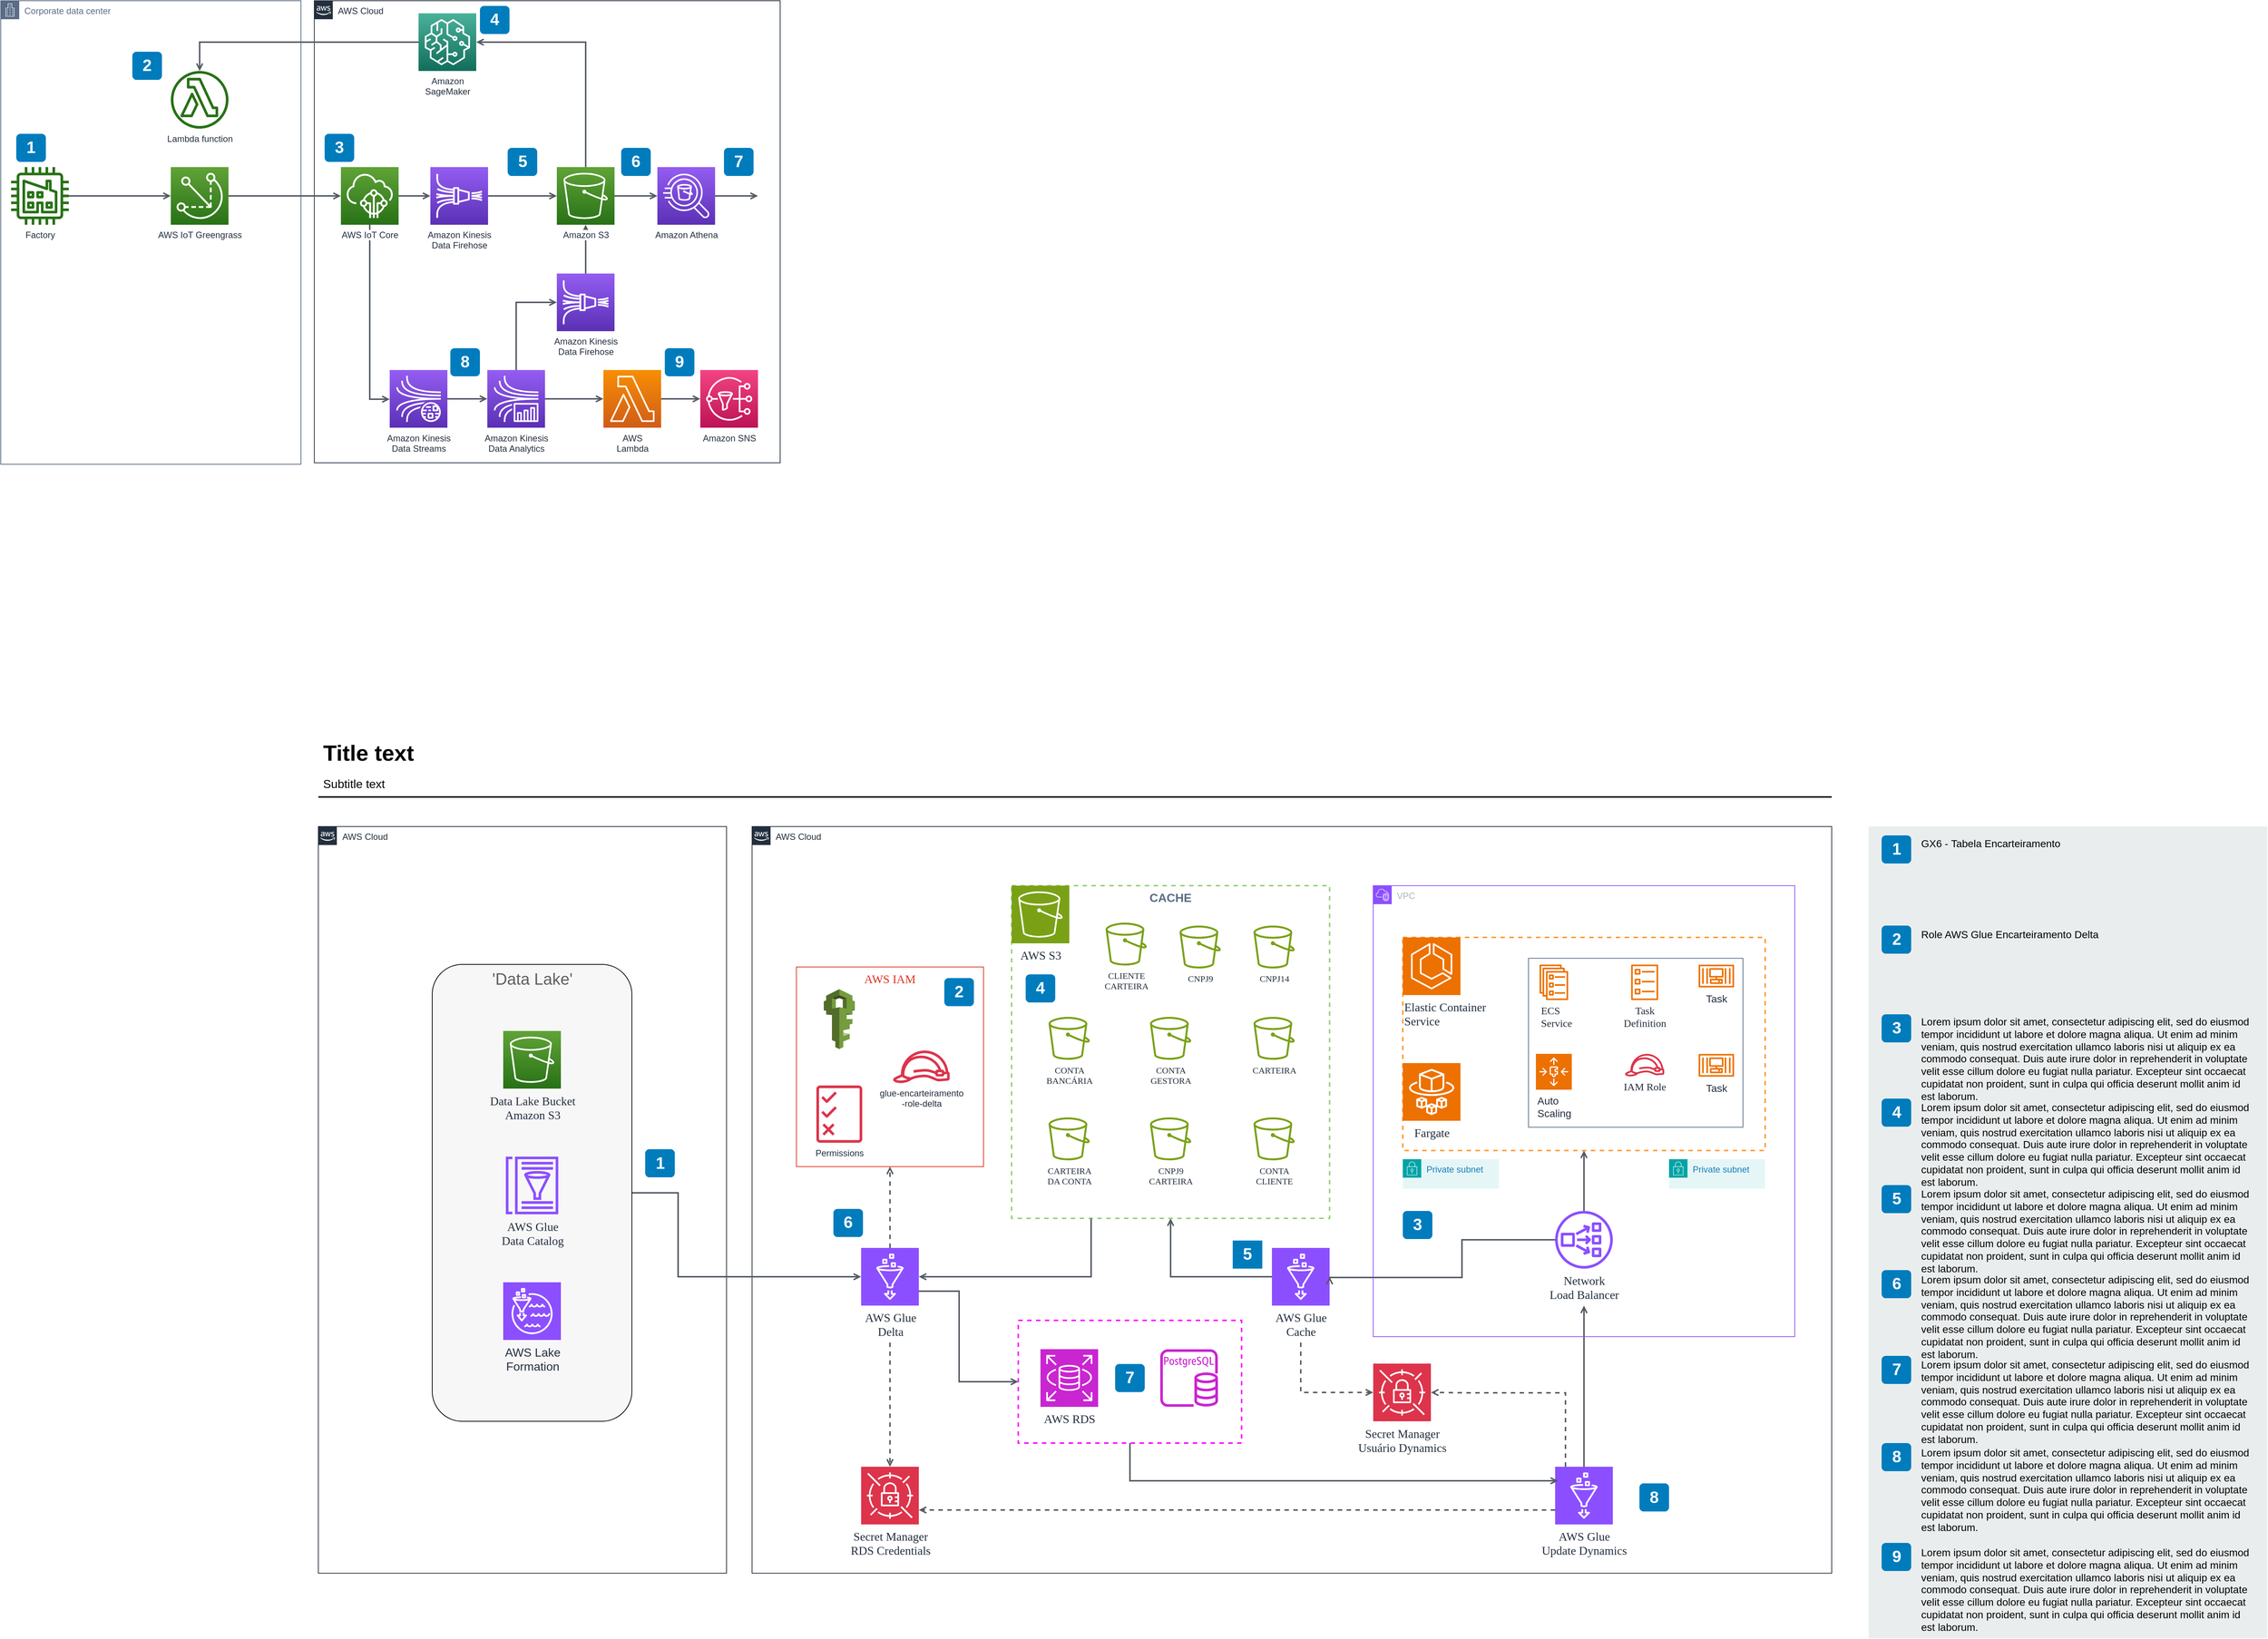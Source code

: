 <mxfile version="25.0.0">
  <diagram name="Page-1" id="HKhAyZGMZW4k97IYFRnO">
    <mxGraphModel dx="2190" dy="1455" grid="1" gridSize="10" guides="1" tooltips="1" connect="1" arrows="1" fold="1" page="1" pageScale="1" pageWidth="827" pageHeight="1169" math="0" shadow="0">
      <root>
        <mxCell id="0" />
        <mxCell id="1" parent="0" />
        <mxCell id="kAWBLHEBBWcvH7VohKOh-387" value="AWS Cloud" style="points=[[0,0],[0.25,0],[0.5,0],[0.75,0],[1,0],[1,0.25],[1,0.5],[1,0.75],[1,1],[0.75,1],[0.5,1],[0.25,1],[0,1],[0,0.75],[0,0.5],[0,0.25]];outlineConnect=0;gradientColor=none;html=1;whiteSpace=wrap;fontSize=12;fontStyle=0;shape=mxgraph.aws4.group;grIcon=mxgraph.aws4.group_aws_cloud_alt;strokeColor=#232F3E;fillColor=none;verticalAlign=top;align=left;spacingLeft=30;fontColor=#232F3E;dashed=0;container=1;pointerEvents=0;collapsible=0;recursiveResize=0;" vertex="1" parent="1">
          <mxGeometry x="448" y="163" width="630" height="625" as="geometry" />
        </mxCell>
        <mxCell id="kAWBLHEBBWcvH7VohKOh-388" value="Corporate data center" style="points=[[0,0],[0.25,0],[0.5,0],[0.75,0],[1,0],[1,0.25],[1,0.5],[1,0.75],[1,1],[0.75,1],[0.5,1],[0.25,1],[0,1],[0,0.75],[0,0.5],[0,0.25]];outlineConnect=0;gradientColor=none;html=1;whiteSpace=wrap;fontSize=12;fontStyle=0;shape=mxgraph.aws4.group;grIcon=mxgraph.aws4.group_corporate_data_center;strokeColor=#5A6C86;fillColor=none;verticalAlign=top;align=left;spacingLeft=30;fontColor=#5A6C86;dashed=0;container=1;pointerEvents=0;collapsible=0;recursiveResize=0;" vertex="1" parent="1">
          <mxGeometry x="24" y="163" width="406" height="627" as="geometry" />
        </mxCell>
        <mxCell id="kAWBLHEBBWcvH7VohKOh-389" style="edgeStyle=orthogonalEdgeStyle;rounded=0;orthogonalLoop=1;jettySize=auto;html=1;endArrow=open;endFill=0;strokeWidth=2;strokeColor=#545B64;startArrow=none;" edge="1" parent="1" source="kAWBLHEBBWcvH7VohKOh-424" target="kAWBLHEBBWcvH7VohKOh-427">
          <mxGeometry relative="1" as="geometry" />
        </mxCell>
        <mxCell id="kAWBLHEBBWcvH7VohKOh-390" style="edgeStyle=orthogonalEdgeStyle;rounded=0;orthogonalLoop=1;jettySize=auto;html=1;endArrow=open;endFill=0;strokeWidth=2;strokeColor=#545B64;startArrow=none;" edge="1" parent="1" source="kAWBLHEBBWcvH7VohKOh-427" target="kAWBLHEBBWcvH7VohKOh-430">
          <mxGeometry relative="1" as="geometry" />
        </mxCell>
        <mxCell id="kAWBLHEBBWcvH7VohKOh-391" value="" style="edgeStyle=orthogonalEdgeStyle;rounded=0;orthogonalLoop=1;jettySize=auto;html=1;endArrow=open;endFill=0;strokeWidth=2;strokeColor=#545B64;startArrow=none;" edge="1" parent="1" source="kAWBLHEBBWcvH7VohKOh-430" target="kAWBLHEBBWcvH7VohKOh-432">
          <mxGeometry relative="1" as="geometry" />
        </mxCell>
        <mxCell id="kAWBLHEBBWcvH7VohKOh-392" style="edgeStyle=orthogonalEdgeStyle;rounded=0;orthogonalLoop=1;jettySize=auto;html=1;endArrow=open;endFill=0;strokeWidth=2;strokeColor=#545B64;startArrow=none;" edge="1" parent="1" source="kAWBLHEBBWcvH7VohKOh-430" target="kAWBLHEBBWcvH7VohKOh-436">
          <mxGeometry relative="1" as="geometry">
            <Array as="points">
              <mxPoint x="523" y="702" />
            </Array>
          </mxGeometry>
        </mxCell>
        <mxCell id="kAWBLHEBBWcvH7VohKOh-393" style="edgeStyle=orthogonalEdgeStyle;rounded=0;orthogonalLoop=1;jettySize=auto;html=1;endArrow=open;endFill=0;strokeWidth=2;strokeColor=#545B64;startArrow=none;" edge="1" parent="1" source="kAWBLHEBBWcvH7VohKOh-431" target="kAWBLHEBBWcvH7VohKOh-428">
          <mxGeometry relative="1" as="geometry">
            <Array as="points">
              <mxPoint x="293" y="219" />
            </Array>
          </mxGeometry>
        </mxCell>
        <mxCell id="kAWBLHEBBWcvH7VohKOh-394" value="" style="edgeStyle=orthogonalEdgeStyle;rounded=0;orthogonalLoop=1;jettySize=auto;html=1;endArrow=open;endFill=0;strokeWidth=2;strokeColor=#545B64;startArrow=none;" edge="1" parent="1" source="kAWBLHEBBWcvH7VohKOh-432" target="kAWBLHEBBWcvH7VohKOh-433">
          <mxGeometry relative="1" as="geometry">
            <mxPoint x="771" y="347" as="targetPoint" />
          </mxGeometry>
        </mxCell>
        <mxCell id="kAWBLHEBBWcvH7VohKOh-395" value="" style="edgeStyle=orthogonalEdgeStyle;rounded=0;orthogonalLoop=1;jettySize=auto;html=1;endArrow=open;endFill=0;strokeWidth=2;strokeColor=#545B64;startArrow=none;" edge="1" parent="1" source="kAWBLHEBBWcvH7VohKOh-433" target="kAWBLHEBBWcvH7VohKOh-434">
          <mxGeometry relative="1" as="geometry" />
        </mxCell>
        <mxCell id="kAWBLHEBBWcvH7VohKOh-396" style="edgeStyle=orthogonalEdgeStyle;rounded=0;orthogonalLoop=1;jettySize=auto;html=1;endArrow=open;endFill=0;strokeWidth=2;strokeColor=#545B64;startArrow=none;" edge="1" parent="1" source="kAWBLHEBBWcvH7VohKOh-433" target="kAWBLHEBBWcvH7VohKOh-431">
          <mxGeometry relative="1" as="geometry">
            <Array as="points">
              <mxPoint x="815" y="219" />
            </Array>
          </mxGeometry>
        </mxCell>
        <mxCell id="kAWBLHEBBWcvH7VohKOh-397" style="edgeStyle=orthogonalEdgeStyle;rounded=0;orthogonalLoop=1;jettySize=auto;html=1;endArrow=open;endFill=0;strokeWidth=2;strokeColor=#545B64;startArrow=none;" edge="1" parent="1" source="kAWBLHEBBWcvH7VohKOh-434">
          <mxGeometry relative="1" as="geometry">
            <mxPoint x="1048" y="427" as="targetPoint" />
            <mxPoint x="988" y="427" as="sourcePoint" />
          </mxGeometry>
        </mxCell>
        <mxCell id="kAWBLHEBBWcvH7VohKOh-398" style="edgeStyle=orthogonalEdgeStyle;rounded=0;orthogonalLoop=1;jettySize=auto;html=1;endArrow=open;endFill=0;strokeWidth=2;strokeColor=#545B64;startArrow=none;" edge="1" parent="1" source="kAWBLHEBBWcvH7VohKOh-435" target="kAWBLHEBBWcvH7VohKOh-433">
          <mxGeometry relative="1" as="geometry" />
        </mxCell>
        <mxCell id="kAWBLHEBBWcvH7VohKOh-399" value="" style="edgeStyle=orthogonalEdgeStyle;rounded=0;orthogonalLoop=1;jettySize=auto;html=1;endArrow=open;endFill=0;strokeWidth=2;strokeColor=#545B64;startArrow=none;" edge="1" parent="1" source="kAWBLHEBBWcvH7VohKOh-436" target="kAWBLHEBBWcvH7VohKOh-437">
          <mxGeometry relative="1" as="geometry" />
        </mxCell>
        <mxCell id="kAWBLHEBBWcvH7VohKOh-400" style="edgeStyle=orthogonalEdgeStyle;rounded=0;orthogonalLoop=1;jettySize=auto;html=1;endArrow=open;endFill=0;strokeWidth=2;strokeColor=#545B64;startArrow=none;" edge="1" parent="1" source="kAWBLHEBBWcvH7VohKOh-437" target="kAWBLHEBBWcvH7VohKOh-435">
          <mxGeometry relative="1" as="geometry">
            <Array as="points">
              <mxPoint x="721" y="571" />
            </Array>
          </mxGeometry>
        </mxCell>
        <mxCell id="kAWBLHEBBWcvH7VohKOh-401" style="edgeStyle=orthogonalEdgeStyle;rounded=0;orthogonalLoop=1;jettySize=auto;html=1;endArrow=open;endFill=0;strokeWidth=2;strokeColor=#545B64;startArrow=none;" edge="1" parent="1" source="kAWBLHEBBWcvH7VohKOh-437" target="kAWBLHEBBWcvH7VohKOh-438">
          <mxGeometry relative="1" as="geometry" />
        </mxCell>
        <mxCell id="kAWBLHEBBWcvH7VohKOh-402" value="" style="edgeStyle=orthogonalEdgeStyle;rounded=0;orthogonalLoop=1;jettySize=auto;html=1;endArrow=open;endFill=0;strokeWidth=2;strokeColor=#545B64;startArrow=none;" edge="1" parent="1" source="kAWBLHEBBWcvH7VohKOh-438" target="kAWBLHEBBWcvH7VohKOh-439">
          <mxGeometry relative="1" as="geometry" />
        </mxCell>
        <mxCell id="kAWBLHEBBWcvH7VohKOh-403" value="1" style="rounded=1;whiteSpace=wrap;html=1;fillColor=#007CBD;strokeColor=none;fontColor=#FFFFFF;fontStyle=1;fontSize=22;" vertex="1" parent="1">
          <mxGeometry x="45" y="343" width="40" height="38" as="geometry" />
        </mxCell>
        <mxCell id="kAWBLHEBBWcvH7VohKOh-404" value="Title text" style="text;html=1;resizable=0;points=[];autosize=1;align=left;verticalAlign=top;spacingTop=-4;fontSize=30;fontStyle=1" vertex="1" parent="1">
          <mxGeometry x="457.5" y="1160" width="130" height="40" as="geometry" />
        </mxCell>
        <mxCell id="kAWBLHEBBWcvH7VohKOh-405" value="Subtitle text&lt;br style=&quot;font-size: 16px&quot;&gt;" style="text;html=1;resizable=0;points=[];autosize=1;align=left;verticalAlign=top;spacingTop=-4;fontSize=16" vertex="1" parent="1">
          <mxGeometry x="457.5" y="1210" width="100" height="20" as="geometry" />
        </mxCell>
        <mxCell id="kAWBLHEBBWcvH7VohKOh-406" value="" style="line;strokeWidth=2;html=1;fontSize=14;" vertex="1" parent="1">
          <mxGeometry x="453.5" y="1235" width="2046.5" height="10" as="geometry" />
        </mxCell>
        <mxCell id="kAWBLHEBBWcvH7VohKOh-407" value="" style="rounded=0;whiteSpace=wrap;html=1;fillColor=#EAEDED;fontSize=22;fontColor=#FFFFFF;strokeColor=none;labelBackgroundColor=none;" vertex="1" parent="1">
          <mxGeometry x="2550" y="1280" width="539" height="1098" as="geometry" />
        </mxCell>
        <mxCell id="kAWBLHEBBWcvH7VohKOh-408" value="1" style="rounded=1;whiteSpace=wrap;html=1;fillColor=#007CBD;strokeColor=none;fontColor=#FFFFFF;fontStyle=1;fontSize=22;labelBackgroundColor=none;" vertex="1" parent="1">
          <mxGeometry x="2567.5" y="1292" width="40" height="38" as="geometry" />
        </mxCell>
        <mxCell id="kAWBLHEBBWcvH7VohKOh-409" value="2" style="rounded=1;whiteSpace=wrap;html=1;fillColor=#007CBD;strokeColor=none;fontColor=#FFFFFF;fontStyle=1;fontSize=22;labelBackgroundColor=none;" vertex="1" parent="1">
          <mxGeometry x="2567.5" y="1414" width="40" height="38" as="geometry" />
        </mxCell>
        <mxCell id="kAWBLHEBBWcvH7VohKOh-410" value="3" style="rounded=1;whiteSpace=wrap;html=1;fillColor=#007CBD;strokeColor=none;fontColor=#FFFFFF;fontStyle=1;fontSize=22;labelBackgroundColor=none;" vertex="1" parent="1">
          <mxGeometry x="2567.5" y="1534" width="40" height="38" as="geometry" />
        </mxCell>
        <mxCell id="kAWBLHEBBWcvH7VohKOh-411" value="4" style="rounded=1;whiteSpace=wrap;html=1;fillColor=#007CBD;strokeColor=none;fontColor=#FFFFFF;fontStyle=1;fontSize=22;labelBackgroundColor=none;" vertex="1" parent="1">
          <mxGeometry x="2567.5" y="1648" width="40" height="38" as="geometry" />
        </mxCell>
        <mxCell id="kAWBLHEBBWcvH7VohKOh-412" value="5" style="rounded=1;whiteSpace=wrap;html=1;fillColor=#007CBD;strokeColor=none;fontColor=#FFFFFF;fontStyle=1;fontSize=22;labelBackgroundColor=none;" vertex="1" parent="1">
          <mxGeometry x="2567.5" y="1765" width="40" height="38" as="geometry" />
        </mxCell>
        <mxCell id="kAWBLHEBBWcvH7VohKOh-413" value="6" style="rounded=1;whiteSpace=wrap;html=1;fillColor=#007CBD;strokeColor=none;fontColor=#FFFFFF;fontStyle=1;fontSize=22;labelBackgroundColor=none;" vertex="1" parent="1">
          <mxGeometry x="2567.5" y="1880" width="40" height="38" as="geometry" />
        </mxCell>
        <mxCell id="kAWBLHEBBWcvH7VohKOh-414" value="7" style="rounded=1;whiteSpace=wrap;html=1;fillColor=#007CBD;strokeColor=none;fontColor=#FFFFFF;fontStyle=1;fontSize=22;labelBackgroundColor=none;" vertex="1" parent="1">
          <mxGeometry x="2567.5" y="1996" width="40" height="38" as="geometry" />
        </mxCell>
        <mxCell id="kAWBLHEBBWcvH7VohKOh-415" value="8" style="rounded=1;whiteSpace=wrap;html=1;fillColor=#007CBD;strokeColor=none;fontColor=#FFFFFF;fontStyle=1;fontSize=22;labelBackgroundColor=none;" vertex="1" parent="1">
          <mxGeometry x="2567.5" y="2114" width="40" height="38" as="geometry" />
        </mxCell>
        <mxCell id="kAWBLHEBBWcvH7VohKOh-416" value="&lt;span&gt;GX6 -&amp;nbsp;&lt;/span&gt;Tabela Encarteiramento&amp;nbsp;" style="text;html=1;align=left;verticalAlign=top;spacingTop=-4;fontSize=14;labelBackgroundColor=none;whiteSpace=wrap;" vertex="1" parent="1">
          <mxGeometry x="2619" y="1291.5" width="449" height="118" as="geometry" />
        </mxCell>
        <mxCell id="kAWBLHEBBWcvH7VohKOh-417" value="&lt;span&gt;Role AWS Glue Encarteiramento Delta&lt;/span&gt;" style="text;html=1;align=left;verticalAlign=top;spacingTop=-4;fontSize=14;labelBackgroundColor=none;whiteSpace=wrap;" vertex="1" parent="1">
          <mxGeometry x="2618.5" y="1414.5" width="450" height="115" as="geometry" />
        </mxCell>
        <mxCell id="kAWBLHEBBWcvH7VohKOh-418" value="&lt;span&gt;Lorem ipsum dolor sit amet, consectetur adipiscing elit, sed do eiusmod tempor incididunt ut labore et dolore magna aliqua. Ut enim ad minim veniam, quis nostrud exercitation ullamco laboris nisi ut aliquip ex ea commodo consequat. Duis aute irure dolor in reprehenderit in voluptate velit esse cillum dolore eu fugiat nulla pariatur. Excepteur sint occaecat cupidatat non proident, sunt in culpa qui officia deserunt mollit anim id est laborum.&lt;/span&gt;&lt;br&gt;" style="text;html=1;align=left;verticalAlign=top;spacingTop=-4;fontSize=14;labelBackgroundColor=none;whiteSpace=wrap;" vertex="1" parent="1">
          <mxGeometry x="2618.5" y="1532.5" width="450" height="117" as="geometry" />
        </mxCell>
        <mxCell id="kAWBLHEBBWcvH7VohKOh-419" value="&lt;span&gt;Lorem ipsum dolor sit amet, consectetur adipiscing elit, sed do eiusmod tempor incididunt ut labore et dolore magna aliqua. Ut enim ad minim veniam, quis nostrud exercitation ullamco laboris nisi ut aliquip ex ea commodo consequat. Duis aute irure dolor in reprehenderit in voluptate velit esse cillum dolore eu fugiat nulla pariatur. Excepteur sint occaecat cupidatat non proident, sunt in culpa qui officia deserunt mollit anim id est laborum.&lt;/span&gt;&lt;br&gt;" style="text;html=1;align=left;verticalAlign=top;spacingTop=-4;fontSize=14;labelBackgroundColor=none;whiteSpace=wrap;" vertex="1" parent="1">
          <mxGeometry x="2618.5" y="1648.5" width="450" height="121" as="geometry" />
        </mxCell>
        <mxCell id="kAWBLHEBBWcvH7VohKOh-420" value="&lt;span&gt;Lorem ipsum dolor sit amet, consectetur adipiscing elit, sed do eiusmod tempor incididunt ut labore et dolore magna aliqua. Ut enim ad minim veniam, quis nostrud exercitation ullamco laboris nisi ut aliquip ex ea commodo consequat. Duis aute irure dolor in reprehenderit in voluptate velit esse cillum dolore eu fugiat nulla pariatur. Excepteur sint occaecat cupidatat non proident, sunt in culpa qui officia deserunt mollit anim id est laborum.&lt;/span&gt;&lt;br&gt;" style="text;html=1;align=left;verticalAlign=top;spacingTop=-4;fontSize=14;labelBackgroundColor=none;whiteSpace=wrap;" vertex="1" parent="1">
          <mxGeometry x="2619" y="1765.5" width="449" height="114" as="geometry" />
        </mxCell>
        <mxCell id="kAWBLHEBBWcvH7VohKOh-421" value="&lt;span&gt;Lorem ipsum dolor sit amet, consectetur adipiscing elit, sed do eiusmod tempor incididunt ut labore et dolore magna aliqua. Ut enim ad minim veniam, quis nostrud exercitation ullamco laboris nisi ut aliquip ex ea commodo consequat. Duis aute irure dolor in reprehenderit in voluptate velit esse cillum dolore eu fugiat nulla pariatur. Excepteur sint occaecat cupidatat non proident, sunt in culpa qui officia deserunt mollit anim id est laborum.&lt;/span&gt;&lt;br&gt;" style="text;html=1;align=left;verticalAlign=top;spacingTop=-4;fontSize=14;labelBackgroundColor=none;whiteSpace=wrap;" vertex="1" parent="1">
          <mxGeometry x="2618.5" y="1881.5" width="450" height="118" as="geometry" />
        </mxCell>
        <mxCell id="kAWBLHEBBWcvH7VohKOh-422" value="&lt;span&gt;Lorem ipsum dolor sit amet, consectetur adipiscing elit, sed do eiusmod tempor incididunt ut labore et dolore magna aliqua. Ut enim ad minim veniam, quis nostrud exercitation ullamco laboris nisi ut aliquip ex ea commodo consequat. Duis aute irure dolor in reprehenderit in voluptate velit esse cillum dolore eu fugiat nulla pariatur. Excepteur sint occaecat cupidatat non proident, sunt in culpa qui officia deserunt mollit anim id est laborum.&lt;/span&gt;&lt;br&gt;" style="text;html=1;align=left;verticalAlign=top;spacingTop=-4;fontSize=14;labelBackgroundColor=none;whiteSpace=wrap;" vertex="1" parent="1">
          <mxGeometry x="2619" y="1996.5" width="449" height="113" as="geometry" />
        </mxCell>
        <mxCell id="kAWBLHEBBWcvH7VohKOh-423" value="&lt;span&gt;Lorem ipsum dolor sit amet, consectetur adipiscing elit, sed do eiusmod tempor incididunt ut labore et dolore magna aliqua. Ut enim ad minim veniam, quis nostrud exercitation ullamco laboris nisi ut aliquip ex ea commodo consequat. Duis aute irure dolor in reprehenderit in voluptate velit esse cillum dolore eu fugiat nulla pariatur. Excepteur sint occaecat cupidatat non proident, sunt in culpa qui officia deserunt mollit anim id est laborum.&lt;/span&gt;&lt;br&gt;" style="text;html=1;align=left;verticalAlign=top;spacingTop=-4;fontSize=14;labelBackgroundColor=none;whiteSpace=wrap;" vertex="1" parent="1">
          <mxGeometry x="2619" y="2115.5" width="449" height="124" as="geometry" />
        </mxCell>
        <mxCell id="kAWBLHEBBWcvH7VohKOh-424" value="Factory" style="outlineConnect=0;fontColor=#232F3E;gradientColor=none;fillColor=#277116;strokeColor=none;dashed=0;verticalLabelPosition=bottom;verticalAlign=top;align=center;html=1;fontSize=12;fontStyle=0;aspect=fixed;pointerEvents=1;shape=mxgraph.aws4.factory;" vertex="1" parent="1">
          <mxGeometry x="38.0" y="388.0" width="78" height="78" as="geometry" />
        </mxCell>
        <mxCell id="kAWBLHEBBWcvH7VohKOh-425" value="9" style="rounded=1;whiteSpace=wrap;html=1;fillColor=#007CBD;strokeColor=none;fontColor=#FFFFFF;fontStyle=1;fontSize=22;labelBackgroundColor=none;" vertex="1" parent="1">
          <mxGeometry x="2567.5" y="2249" width="40" height="38" as="geometry" />
        </mxCell>
        <mxCell id="kAWBLHEBBWcvH7VohKOh-426" value="&lt;span&gt;Lorem ipsum dolor sit amet, consectetur adipiscing elit, sed do eiusmod tempor incididunt ut labore et dolore magna aliqua. Ut enim ad minim veniam, quis nostrud exercitation ullamco laboris nisi ut aliquip ex ea commodo consequat. Duis aute irure dolor in reprehenderit in voluptate velit esse cillum dolore eu fugiat nulla pariatur. Excepteur sint occaecat cupidatat non proident, sunt in culpa qui officia deserunt mollit anim id est laborum.&lt;/span&gt;&lt;br&gt;" style="text;html=1;align=left;verticalAlign=top;spacingTop=-4;fontSize=14;labelBackgroundColor=none;whiteSpace=wrap;" vertex="1" parent="1">
          <mxGeometry x="2619" y="2250.5" width="449" height="124" as="geometry" />
        </mxCell>
        <mxCell id="kAWBLHEBBWcvH7VohKOh-427" value="AWS IoT Greengrass" style="outlineConnect=0;fontColor=#232F3E;gradientColor=#60A337;gradientDirection=north;fillColor=#277116;strokeColor=#ffffff;dashed=0;verticalLabelPosition=bottom;verticalAlign=top;align=center;html=1;fontSize=12;fontStyle=0;aspect=fixed;shape=mxgraph.aws4.resourceIcon;resIcon=mxgraph.aws4.greengrass;labelBackgroundColor=#ffffff;" vertex="1" parent="1">
          <mxGeometry x="254" y="388" width="78" height="78" as="geometry" />
        </mxCell>
        <mxCell id="kAWBLHEBBWcvH7VohKOh-428" value="Lambda function" style="outlineConnect=0;fontColor=#232F3E;gradientColor=none;fillColor=#277116;strokeColor=none;dashed=0;verticalLabelPosition=bottom;verticalAlign=top;align=center;html=1;fontSize=12;fontStyle=0;aspect=fixed;pointerEvents=1;shape=mxgraph.aws4.lambda_function;labelBackgroundColor=#ffffff;" vertex="1" parent="1">
          <mxGeometry x="254" y="258" width="78" height="78" as="geometry" />
        </mxCell>
        <mxCell id="kAWBLHEBBWcvH7VohKOh-429" value="2" style="rounded=1;whiteSpace=wrap;html=1;fillColor=#007CBD;strokeColor=none;fontColor=#FFFFFF;fontStyle=1;fontSize=22;" vertex="1" parent="1">
          <mxGeometry x="202" y="232" width="40" height="38" as="geometry" />
        </mxCell>
        <mxCell id="kAWBLHEBBWcvH7VohKOh-430" value="AWS IoT Core" style="outlineConnect=0;fontColor=#232F3E;gradientColor=#60A337;gradientDirection=north;fillColor=#277116;strokeColor=#ffffff;dashed=0;verticalLabelPosition=bottom;verticalAlign=top;align=center;html=1;fontSize=12;fontStyle=0;aspect=fixed;shape=mxgraph.aws4.resourceIcon;resIcon=mxgraph.aws4.iot_core;labelBackgroundColor=#ffffff;" vertex="1" parent="1">
          <mxGeometry x="484" y="388" width="78" height="78" as="geometry" />
        </mxCell>
        <mxCell id="kAWBLHEBBWcvH7VohKOh-431" value="Amazon&lt;br&gt;SageMaker&lt;br&gt;" style="outlineConnect=0;fontColor=#232F3E;gradientColor=#4AB29A;gradientDirection=north;fillColor=#116D5B;strokeColor=#ffffff;dashed=0;verticalLabelPosition=bottom;verticalAlign=top;align=center;html=1;fontSize=12;fontStyle=0;aspect=fixed;shape=mxgraph.aws4.resourceIcon;resIcon=mxgraph.aws4.sagemaker;labelBackgroundColor=#ffffff;" vertex="1" parent="1">
          <mxGeometry x="589" y="180" width="78" height="78" as="geometry" />
        </mxCell>
        <mxCell id="kAWBLHEBBWcvH7VohKOh-432" value="Amazon Kinesis&lt;br&gt;Data Firehose&lt;br&gt;" style="outlineConnect=0;fontColor=#232F3E;gradientColor=#945DF2;gradientDirection=north;fillColor=#5A30B5;strokeColor=#ffffff;dashed=0;verticalLabelPosition=bottom;verticalAlign=top;align=center;html=1;fontSize=12;fontStyle=0;aspect=fixed;shape=mxgraph.aws4.resourceIcon;resIcon=mxgraph.aws4.kinesis_data_firehose;labelBackgroundColor=#ffffff;" vertex="1" parent="1">
          <mxGeometry x="605" y="388" width="78" height="78" as="geometry" />
        </mxCell>
        <mxCell id="kAWBLHEBBWcvH7VohKOh-433" value="Amazon S3" style="outlineConnect=0;fontColor=#232F3E;gradientColor=#60A337;gradientDirection=north;fillColor=#277116;strokeColor=#ffffff;dashed=0;verticalLabelPosition=bottom;verticalAlign=top;align=center;html=1;fontSize=12;fontStyle=0;aspect=fixed;shape=mxgraph.aws4.resourceIcon;resIcon=mxgraph.aws4.s3;labelBackgroundColor=#ffffff;" vertex="1" parent="1">
          <mxGeometry x="776" y="388" width="78" height="78" as="geometry" />
        </mxCell>
        <mxCell id="kAWBLHEBBWcvH7VohKOh-434" value="Amazon Athena" style="outlineConnect=0;fontColor=#232F3E;gradientColor=#945DF2;gradientDirection=north;fillColor=#5A30B5;strokeColor=#ffffff;dashed=0;verticalLabelPosition=bottom;verticalAlign=top;align=center;html=1;fontSize=12;fontStyle=0;aspect=fixed;shape=mxgraph.aws4.resourceIcon;resIcon=mxgraph.aws4.athena;labelBackgroundColor=#ffffff;" vertex="1" parent="1">
          <mxGeometry x="912" y="388" width="78" height="78" as="geometry" />
        </mxCell>
        <mxCell id="kAWBLHEBBWcvH7VohKOh-435" value="Amazon Kinesis&lt;br&gt;Data Firehose&lt;br&gt;" style="outlineConnect=0;fontColor=#232F3E;gradientColor=#945DF2;gradientDirection=north;fillColor=#5A30B5;strokeColor=#ffffff;dashed=0;verticalLabelPosition=bottom;verticalAlign=top;align=center;html=1;fontSize=12;fontStyle=0;aspect=fixed;shape=mxgraph.aws4.resourceIcon;resIcon=mxgraph.aws4.kinesis_data_firehose;labelBackgroundColor=#ffffff;" vertex="1" parent="1">
          <mxGeometry x="776" y="532" width="78" height="78" as="geometry" />
        </mxCell>
        <mxCell id="kAWBLHEBBWcvH7VohKOh-436" value="Amazon Kinesis&lt;br&gt;Data Streams&lt;br&gt;" style="outlineConnect=0;fontColor=#232F3E;gradientColor=#945DF2;gradientDirection=north;fillColor=#5A30B5;strokeColor=#ffffff;dashed=0;verticalLabelPosition=bottom;verticalAlign=top;align=center;html=1;fontSize=12;fontStyle=0;aspect=fixed;shape=mxgraph.aws4.resourceIcon;resIcon=mxgraph.aws4.kinesis_data_streams;labelBackgroundColor=#ffffff;" vertex="1" parent="1">
          <mxGeometry x="550" y="662.5" width="78" height="78" as="geometry" />
        </mxCell>
        <mxCell id="kAWBLHEBBWcvH7VohKOh-437" value="Amazon Kinesis&lt;br&gt;Data Analytics&lt;br&gt;" style="outlineConnect=0;fontColor=#232F3E;gradientColor=#945DF2;gradientDirection=north;fillColor=#5A30B5;strokeColor=#ffffff;dashed=0;verticalLabelPosition=bottom;verticalAlign=top;align=center;html=1;fontSize=12;fontStyle=0;aspect=fixed;shape=mxgraph.aws4.resourceIcon;resIcon=mxgraph.aws4.kinesis_data_analytics;labelBackgroundColor=#ffffff;" vertex="1" parent="1">
          <mxGeometry x="682" y="662.5" width="78" height="78" as="geometry" />
        </mxCell>
        <mxCell id="kAWBLHEBBWcvH7VohKOh-438" value="AWS&lt;br&gt;Lambda&lt;br&gt;" style="outlineConnect=0;fontColor=#232F3E;gradientColor=#F78E04;gradientDirection=north;fillColor=#D05C17;strokeColor=#ffffff;dashed=0;verticalLabelPosition=bottom;verticalAlign=top;align=center;html=1;fontSize=12;fontStyle=0;aspect=fixed;shape=mxgraph.aws4.resourceIcon;resIcon=mxgraph.aws4.lambda;labelBackgroundColor=#ffffff;" vertex="1" parent="1">
          <mxGeometry x="839" y="662.5" width="78" height="78" as="geometry" />
        </mxCell>
        <mxCell id="kAWBLHEBBWcvH7VohKOh-439" value="Amazon SNS" style="outlineConnect=0;fontColor=#232F3E;gradientColor=#F34482;gradientDirection=north;fillColor=#BC1356;strokeColor=#ffffff;dashed=0;verticalLabelPosition=bottom;verticalAlign=top;align=center;html=1;fontSize=12;fontStyle=0;aspect=fixed;shape=mxgraph.aws4.resourceIcon;resIcon=mxgraph.aws4.sns;labelBackgroundColor=#ffffff;" vertex="1" parent="1">
          <mxGeometry x="970" y="662.5" width="78" height="78" as="geometry" />
        </mxCell>
        <mxCell id="kAWBLHEBBWcvH7VohKOh-440" value="3" style="rounded=1;whiteSpace=wrap;html=1;fillColor=#007CBD;strokeColor=none;fontColor=#FFFFFF;fontStyle=1;fontSize=22;" vertex="1" parent="1">
          <mxGeometry x="462" y="343" width="40" height="38" as="geometry" />
        </mxCell>
        <mxCell id="kAWBLHEBBWcvH7VohKOh-441" value="4" style="rounded=1;whiteSpace=wrap;html=1;fillColor=#007CBD;strokeColor=none;fontColor=#FFFFFF;fontStyle=1;fontSize=22;" vertex="1" parent="1">
          <mxGeometry x="672" y="170" width="40" height="38" as="geometry" />
        </mxCell>
        <mxCell id="kAWBLHEBBWcvH7VohKOh-442" value="5" style="rounded=1;whiteSpace=wrap;html=1;fillColor=#007CBD;strokeColor=none;fontColor=#FFFFFF;fontStyle=1;fontSize=22;" vertex="1" parent="1">
          <mxGeometry x="709.5" y="362" width="40" height="38" as="geometry" />
        </mxCell>
        <mxCell id="kAWBLHEBBWcvH7VohKOh-443" value="6" style="rounded=1;whiteSpace=wrap;html=1;fillColor=#007CBD;strokeColor=none;fontColor=#FFFFFF;fontStyle=1;fontSize=22;" vertex="1" parent="1">
          <mxGeometry x="863" y="362" width="40" height="38" as="geometry" />
        </mxCell>
        <mxCell id="kAWBLHEBBWcvH7VohKOh-444" value="7" style="rounded=1;whiteSpace=wrap;html=1;fillColor=#007CBD;strokeColor=none;fontColor=#FFFFFF;fontStyle=1;fontSize=22;" vertex="1" parent="1">
          <mxGeometry x="1002" y="362" width="40" height="38" as="geometry" />
        </mxCell>
        <mxCell id="kAWBLHEBBWcvH7VohKOh-445" value="8" style="rounded=1;whiteSpace=wrap;html=1;fillColor=#007CBD;strokeColor=none;fontColor=#FFFFFF;fontStyle=1;fontSize=22;" vertex="1" parent="1">
          <mxGeometry x="632" y="633" width="40" height="38" as="geometry" />
        </mxCell>
        <mxCell id="kAWBLHEBBWcvH7VohKOh-446" value="9" style="rounded=1;whiteSpace=wrap;html=1;fillColor=#007CBD;strokeColor=none;fontColor=#FFFFFF;fontStyle=1;fontSize=22;" vertex="1" parent="1">
          <mxGeometry x="922" y="633" width="40" height="38" as="geometry" />
        </mxCell>
        <mxCell id="kAWBLHEBBWcvH7VohKOh-448" value="AWS Cloud" style="points=[[0,0],[0.25,0],[0.5,0],[0.75,0],[1,0],[1,0.25],[1,0.5],[1,0.75],[1,1],[0.75,1],[0.5,1],[0.25,1],[0,1],[0,0.75],[0,0.5],[0,0.25]];outlineConnect=0;gradientColor=none;html=1;whiteSpace=wrap;fontSize=12;fontStyle=0;shape=mxgraph.aws4.group;grIcon=mxgraph.aws4.group_aws_cloud_alt;strokeColor=#232F3E;fillColor=none;verticalAlign=top;align=left;spacingLeft=30;fontColor=#232F3E;dashed=0;container=0;pointerEvents=0;collapsible=0;recursiveResize=0;" vertex="1" parent="1">
          <mxGeometry x="453.5" y="1280" width="552" height="1010" as="geometry" />
        </mxCell>
        <mxCell id="kAWBLHEBBWcvH7VohKOh-458" value="AWS Cloud" style="points=[[0,0],[0.25,0],[0.5,0],[0.75,0],[1,0],[1,0.25],[1,0.5],[1,0.75],[1,1],[0.75,1],[0.5,1],[0.25,1],[0,1],[0,0.75],[0,0.5],[0,0.25]];outlineConnect=0;gradientColor=none;html=1;whiteSpace=wrap;fontSize=12;fontStyle=0;shape=mxgraph.aws4.group;grIcon=mxgraph.aws4.group_aws_cloud_alt;strokeColor=#232F3E;fillColor=none;verticalAlign=top;align=left;spacingLeft=30;fontColor=#232F3E;dashed=0;container=0;pointerEvents=0;collapsible=0;recursiveResize=0;" vertex="1" parent="1">
          <mxGeometry x="1040" y="1280" width="1460" height="1010" as="geometry" />
        </mxCell>
        <mxCell id="kAWBLHEBBWcvH7VohKOh-509" style="edgeStyle=orthogonalEdgeStyle;rounded=0;orthogonalLoop=1;jettySize=auto;html=1;entryX=0.5;entryY=1;entryDx=0;entryDy=0;exitX=0;exitY=0.5;exitDx=0;exitDy=0;exitPerimeter=0;strokeColor=#545B64;strokeWidth=2;align=center;verticalAlign=middle;fontFamily=Helvetica;fontSize=11;fontColor=default;labelBackgroundColor=default;startArrow=none;endArrow=open;endFill=0;" edge="1" parent="1" source="kAWBLHEBBWcvH7VohKOh-507" target="kAWBLHEBBWcvH7VohKOh-493">
          <mxGeometry relative="1" as="geometry" />
        </mxCell>
        <mxCell id="kAWBLHEBBWcvH7VohKOh-507" value="AWS Glue&lt;div&gt;Cache&lt;/div&gt;" style="sketch=0;points=[[0,0,0],[0.25,0,0],[0.5,0,0],[0.75,0,0],[1,0,0],[0,1,0],[0.25,1,0],[0.5,1,0],[0.75,1,0],[1,1,0],[0,0.25,0],[0,0.5,0],[0,0.75,0],[1,0.25,0],[1,0.5,0],[1,0.75,0]];outlineConnect=0;fontColor=#232F3E;fillColor=#8C4FFF;strokeColor=#ffffff;dashed=0;verticalLabelPosition=bottom;verticalAlign=top;align=center;html=1;fontSize=16;fontStyle=0;aspect=fixed;shape=mxgraph.aws4.resourceIcon;resIcon=mxgraph.aws4.glue;fontFamily=Tahoma;container=0;" vertex="1" parent="1">
          <mxGeometry x="1743" y="1850" width="78" height="78" as="geometry" />
        </mxCell>
        <mxCell id="kAWBLHEBBWcvH7VohKOh-508" style="edgeStyle=orthogonalEdgeStyle;rounded=0;orthogonalLoop=1;jettySize=auto;html=1;entryX=1;entryY=0.5;entryDx=0;entryDy=0;entryPerimeter=0;strokeColor=#545B64;strokeWidth=2;align=center;verticalAlign=middle;fontFamily=Helvetica;fontSize=11;fontColor=default;labelBackgroundColor=default;startArrow=none;endArrow=open;endFill=0;" edge="1" parent="1" source="kAWBLHEBBWcvH7VohKOh-532" target="kAWBLHEBBWcvH7VohKOh-507">
          <mxGeometry relative="1" as="geometry">
            <mxPoint x="1930" y="1574.143" as="sourcePoint" />
            <Array as="points">
              <mxPoint x="2000" y="1839" />
              <mxPoint x="2000" y="1890" />
              <mxPoint x="1821" y="1890" />
            </Array>
          </mxGeometry>
        </mxCell>
        <mxCell id="kAWBLHEBBWcvH7VohKOh-515" style="edgeStyle=orthogonalEdgeStyle;rounded=0;orthogonalLoop=1;jettySize=auto;html=1;entryX=0.5;entryY=1;entryDx=0;entryDy=0;strokeColor=#545B64;strokeWidth=2;align=center;verticalAlign=middle;fontFamily=Helvetica;fontSize=11;fontColor=default;labelBackgroundColor=default;startArrow=none;endArrow=open;endFill=0;dashed=1;" edge="1" parent="1" source="kAWBLHEBBWcvH7VohKOh-510" target="kAWBLHEBBWcvH7VohKOh-469">
          <mxGeometry relative="1" as="geometry" />
        </mxCell>
        <mxCell id="kAWBLHEBBWcvH7VohKOh-523" style="edgeStyle=orthogonalEdgeStyle;rounded=0;orthogonalLoop=1;jettySize=auto;html=1;dashed=1;strokeColor=#545B64;strokeWidth=2;align=center;verticalAlign=middle;fontFamily=Helvetica;fontSize=11;fontColor=default;labelBackgroundColor=default;startArrow=none;endArrow=open;endFill=0;sourcePerimeterSpacing=50;" edge="1" parent="1" source="kAWBLHEBBWcvH7VohKOh-510" target="kAWBLHEBBWcvH7VohKOh-522">
          <mxGeometry relative="1" as="geometry" />
        </mxCell>
        <mxCell id="kAWBLHEBBWcvH7VohKOh-524" style="edgeStyle=orthogonalEdgeStyle;rounded=0;orthogonalLoop=1;jettySize=auto;html=1;entryX=0;entryY=0.5;entryDx=0;entryDy=0;exitX=1;exitY=0.75;exitDx=0;exitDy=0;exitPerimeter=0;strokeColor=#545B64;strokeWidth=2;align=center;verticalAlign=middle;fontFamily=Helvetica;fontSize=11;fontColor=default;labelBackgroundColor=default;startArrow=none;endArrow=open;endFill=0;" edge="1" parent="1" source="kAWBLHEBBWcvH7VohKOh-510" target="kAWBLHEBBWcvH7VohKOh-520">
          <mxGeometry relative="1" as="geometry">
            <Array as="points">
              <mxPoint x="1320" y="1909" />
              <mxPoint x="1320" y="2031" />
            </Array>
          </mxGeometry>
        </mxCell>
        <mxCell id="kAWBLHEBBWcvH7VohKOh-510" value="AWS Glue&lt;div&gt;Delta&lt;/div&gt;" style="sketch=0;points=[[0,0,0],[0.25,0,0],[0.5,0,0],[0.75,0,0],[1,0,0],[0,1,0],[0.25,1,0],[0.5,1,0],[0.75,1,0],[1,1,0],[0,0.25,0],[0,0.5,0],[0,0.75,0],[1,0.25,0],[1,0.5,0],[1,0.75,0]];outlineConnect=0;fontColor=#232F3E;fillColor=#8C4FFF;strokeColor=#ffffff;dashed=0;verticalLabelPosition=bottom;verticalAlign=top;align=center;html=1;fontSize=16;fontStyle=0;aspect=fixed;shape=mxgraph.aws4.resourceIcon;resIcon=mxgraph.aws4.glue;fontFamily=Tahoma;container=0;" vertex="1" parent="1">
          <mxGeometry x="1187.5" y="1850" width="78" height="78" as="geometry" />
        </mxCell>
        <mxCell id="kAWBLHEBBWcvH7VohKOh-511" value="" style="group" vertex="1" connectable="0" parent="1">
          <mxGeometry x="1391" y="1360" width="430" height="450" as="geometry" />
        </mxCell>
        <mxCell id="kAWBLHEBBWcvH7VohKOh-493" value="CACHE" style="fillColor=none;strokeColor=#97D077;dashed=1;verticalAlign=top;fontStyle=1;fontColor=#5A6C86;whiteSpace=wrap;html=1;strokeWidth=2;fontSize=16;container=0;" vertex="1" parent="kAWBLHEBBWcvH7VohKOh-511">
          <mxGeometry width="430" height="450" as="geometry" />
        </mxCell>
        <mxCell id="kAWBLHEBBWcvH7VohKOh-494" value="AWS S3" style="sketch=0;points=[[0,0,0],[0.25,0,0],[0.5,0,0],[0.75,0,0],[1,0,0],[0,1,0],[0.25,1,0],[0.5,1,0],[0.75,1,0],[1,1,0],[0,0.25,0],[0,0.5,0],[0,0.75,0],[1,0.25,0],[1,0.5,0],[1,0.75,0]];outlineConnect=0;fontColor=#232F3E;fillColor=#7AA116;strokeColor=#ffffff;dashed=0;verticalLabelPosition=bottom;verticalAlign=top;align=center;html=1;fontSize=16;fontStyle=0;aspect=fixed;shape=mxgraph.aws4.resourceIcon;resIcon=mxgraph.aws4.s3;fontFamily=Tahoma;container=0;" vertex="1" parent="kAWBLHEBBWcvH7VohKOh-511">
          <mxGeometry width="78" height="78" as="geometry" />
        </mxCell>
        <mxCell id="kAWBLHEBBWcvH7VohKOh-495" value="CNPJ9" style="sketch=0;outlineConnect=0;fontColor=#232F3E;gradientColor=none;fillColor=#7AA116;strokeColor=none;dashed=0;verticalLabelPosition=bottom;verticalAlign=top;align=center;html=1;fontSize=12;fontStyle=0;aspect=fixed;pointerEvents=1;shape=mxgraph.aws4.bucket;fontFamily=Tahoma;container=0;" vertex="1" parent="kAWBLHEBBWcvH7VohKOh-511">
          <mxGeometry x="227.12" y="54" width="55.77" height="58" as="geometry" />
        </mxCell>
        <mxCell id="kAWBLHEBBWcvH7VohKOh-496" value="CNPJ14" style="sketch=0;outlineConnect=0;fontColor=#232F3E;gradientColor=none;fillColor=#7AA116;strokeColor=none;dashed=0;verticalLabelPosition=bottom;verticalAlign=top;align=center;html=1;fontSize=12;fontStyle=0;aspect=fixed;pointerEvents=1;shape=mxgraph.aws4.bucket;fontFamily=Tahoma;container=0;" vertex="1" parent="kAWBLHEBBWcvH7VohKOh-511">
          <mxGeometry x="327.12" y="54" width="55.77" height="58" as="geometry" />
        </mxCell>
        <mxCell id="kAWBLHEBBWcvH7VohKOh-497" value="CONTA&lt;div&gt;BANCÁRIA&lt;/div&gt;" style="sketch=0;outlineConnect=0;fontColor=#232F3E;gradientColor=none;fillColor=#7AA116;strokeColor=none;dashed=0;verticalLabelPosition=bottom;verticalAlign=top;align=center;html=1;fontSize=12;fontStyle=0;aspect=fixed;pointerEvents=1;shape=mxgraph.aws4.bucket;fontFamily=Tahoma;container=0;" vertex="1" parent="kAWBLHEBBWcvH7VohKOh-511">
          <mxGeometry x="50" y="177.5" width="55.77" height="58" as="geometry" />
        </mxCell>
        <mxCell id="kAWBLHEBBWcvH7VohKOh-498" value="CONTA&lt;div&gt;GESTORA&lt;/div&gt;" style="sketch=0;outlineConnect=0;fontColor=#232F3E;gradientColor=none;fillColor=#7AA116;strokeColor=none;dashed=0;verticalLabelPosition=bottom;verticalAlign=top;align=center;html=1;fontSize=12;fontStyle=0;aspect=fixed;pointerEvents=1;shape=mxgraph.aws4.bucket;fontFamily=Tahoma;container=0;" vertex="1" parent="kAWBLHEBBWcvH7VohKOh-511">
          <mxGeometry x="187.12" y="177.5" width="55.77" height="58" as="geometry" />
        </mxCell>
        <mxCell id="kAWBLHEBBWcvH7VohKOh-499" value="CARTEIRA" style="sketch=0;outlineConnect=0;fontColor=#232F3E;gradientColor=none;fillColor=#7AA116;strokeColor=none;dashed=0;verticalLabelPosition=bottom;verticalAlign=top;align=center;html=1;fontSize=12;fontStyle=0;aspect=fixed;pointerEvents=1;shape=mxgraph.aws4.bucket;fontFamily=Tahoma;container=0;" vertex="1" parent="kAWBLHEBBWcvH7VohKOh-511">
          <mxGeometry x="327.12" y="177.5" width="55.77" height="58" as="geometry" />
        </mxCell>
        <mxCell id="kAWBLHEBBWcvH7VohKOh-500" value="CARTEIRA&lt;div&gt;DA CONTA&lt;/div&gt;" style="sketch=0;outlineConnect=0;fontColor=#232F3E;gradientColor=none;fillColor=#7AA116;strokeColor=none;dashed=0;verticalLabelPosition=bottom;verticalAlign=top;align=center;html=1;fontSize=12;fontStyle=0;aspect=fixed;pointerEvents=1;shape=mxgraph.aws4.bucket;fontFamily=Tahoma;container=0;" vertex="1" parent="kAWBLHEBBWcvH7VohKOh-511">
          <mxGeometry x="50" y="313.5" width="55.77" height="58" as="geometry" />
        </mxCell>
        <mxCell id="kAWBLHEBBWcvH7VohKOh-501" value="CNPJ9&lt;div&gt;CARTEIRA&lt;/div&gt;" style="sketch=0;outlineConnect=0;fontColor=#232F3E;gradientColor=none;fillColor=#7AA116;strokeColor=none;dashed=0;verticalLabelPosition=bottom;verticalAlign=top;align=center;html=1;fontSize=12;fontStyle=0;aspect=fixed;pointerEvents=1;shape=mxgraph.aws4.bucket;fontFamily=Tahoma;container=0;" vertex="1" parent="kAWBLHEBBWcvH7VohKOh-511">
          <mxGeometry x="187.12" y="313.5" width="55.77" height="58" as="geometry" />
        </mxCell>
        <mxCell id="kAWBLHEBBWcvH7VohKOh-502" value="CLIENTE&lt;div&gt;CARTEIRA&lt;/div&gt;" style="sketch=0;outlineConnect=0;fontColor=#232F3E;gradientColor=none;fillColor=#7AA116;strokeColor=none;dashed=0;verticalLabelPosition=bottom;verticalAlign=top;align=center;html=1;fontSize=12;fontStyle=0;aspect=fixed;pointerEvents=1;shape=mxgraph.aws4.bucket;fontFamily=Tahoma;container=0;" vertex="1" parent="kAWBLHEBBWcvH7VohKOh-511">
          <mxGeometry x="127.12" y="50" width="55.77" height="58" as="geometry" />
        </mxCell>
        <mxCell id="kAWBLHEBBWcvH7VohKOh-503" value="CONTA&lt;div&gt;CLIENTE&lt;/div&gt;" style="sketch=0;outlineConnect=0;fontColor=#232F3E;gradientColor=none;fillColor=#7AA116;strokeColor=none;dashed=0;verticalLabelPosition=bottom;verticalAlign=top;align=center;html=1;fontSize=12;fontStyle=0;aspect=fixed;pointerEvents=1;shape=mxgraph.aws4.bucket;fontFamily=Tahoma;container=0;" vertex="1" parent="kAWBLHEBBWcvH7VohKOh-511">
          <mxGeometry x="327.12" y="313.5" width="55.77" height="58" as="geometry" />
        </mxCell>
        <mxCell id="kAWBLHEBBWcvH7VohKOh-506" value="4" style="rounded=1;whiteSpace=wrap;html=1;fillColor=#007CBD;strokeColor=none;fontColor=#FFFFFF;fontStyle=1;fontSize=22;labelBackgroundColor=none;container=0;" vertex="1" parent="kAWBLHEBBWcvH7VohKOh-511">
          <mxGeometry x="19" y="120" width="40" height="38" as="geometry" />
        </mxCell>
        <mxCell id="kAWBLHEBBWcvH7VohKOh-513" value="" style="group" vertex="1" connectable="0" parent="1">
          <mxGeometry x="1100" y="1470" width="253" height="270" as="geometry" />
        </mxCell>
        <mxCell id="kAWBLHEBBWcvH7VohKOh-469" value="AWS IAM" style="fillColor=none;strokeColor=#DD3522;verticalAlign=top;fontStyle=0;fontColor=#DD3522;whiteSpace=wrap;html=1;fontFamily=Tahoma;fontSize=16;container=0;" vertex="1" parent="kAWBLHEBBWcvH7VohKOh-513">
          <mxGeometry width="253" height="270" as="geometry" />
        </mxCell>
        <mxCell id="kAWBLHEBBWcvH7VohKOh-459" value="glue-encarteiramento&lt;div&gt;-role-delta&lt;/div&gt;" style="sketch=0;outlineConnect=0;fontColor=#232F3E;gradientColor=none;fillColor=#DD344C;strokeColor=none;dashed=0;verticalLabelPosition=bottom;verticalAlign=top;align=center;html=1;fontSize=12;fontStyle=0;aspect=fixed;pointerEvents=1;shape=mxgraph.aws4.role;container=0;" vertex="1" parent="kAWBLHEBBWcvH7VohKOh-513">
          <mxGeometry x="130" y="113" width="78" height="44" as="geometry" />
        </mxCell>
        <mxCell id="kAWBLHEBBWcvH7VohKOh-466" value="Permissions" style="sketch=0;outlineConnect=0;fontColor=#232F3E;gradientColor=none;fillColor=#DD344C;strokeColor=none;dashed=0;verticalLabelPosition=bottom;verticalAlign=top;align=center;html=1;fontSize=12;fontStyle=0;aspect=fixed;pointerEvents=1;shape=mxgraph.aws4.permissions;container=0;" vertex="1" parent="kAWBLHEBBWcvH7VohKOh-513">
          <mxGeometry x="27" y="160" width="62" height="78" as="geometry" />
        </mxCell>
        <mxCell id="kAWBLHEBBWcvH7VohKOh-467" value="" style="outlineConnect=0;dashed=0;verticalLabelPosition=bottom;verticalAlign=top;align=center;html=1;shape=mxgraph.aws3.iam;fillColor=#759C3E;gradientColor=none;container=0;" vertex="1" parent="kAWBLHEBBWcvH7VohKOh-513">
          <mxGeometry x="37" y="30" width="42" height="81" as="geometry" />
        </mxCell>
        <mxCell id="kAWBLHEBBWcvH7VohKOh-471" value="2" style="rounded=1;whiteSpace=wrap;html=1;fillColor=#007CBD;strokeColor=none;fontColor=#FFFFFF;fontStyle=1;fontSize=22;labelBackgroundColor=none;container=0;" vertex="1" parent="kAWBLHEBBWcvH7VohKOh-513">
          <mxGeometry x="200" y="15" width="40" height="38" as="geometry" />
        </mxCell>
        <mxCell id="kAWBLHEBBWcvH7VohKOh-514" style="edgeStyle=orthogonalEdgeStyle;rounded=0;orthogonalLoop=1;jettySize=auto;html=1;entryX=1;entryY=0.5;entryDx=0;entryDy=0;entryPerimeter=0;exitX=0.25;exitY=1;exitDx=0;exitDy=0;strokeColor=#545B64;strokeWidth=2;align=center;verticalAlign=middle;fontFamily=Helvetica;fontSize=11;fontColor=default;labelBackgroundColor=default;startArrow=none;endArrow=open;endFill=0;" edge="1" parent="1" source="kAWBLHEBBWcvH7VohKOh-493" target="kAWBLHEBBWcvH7VohKOh-510">
          <mxGeometry relative="1" as="geometry" />
        </mxCell>
        <mxCell id="kAWBLHEBBWcvH7VohKOh-517" style="edgeStyle=orthogonalEdgeStyle;rounded=0;orthogonalLoop=1;jettySize=auto;html=1;entryX=0;entryY=0.5;entryDx=0;entryDy=0;entryPerimeter=0;strokeColor=#545B64;strokeWidth=2;align=center;verticalAlign=middle;fontFamily=Helvetica;fontSize=11;fontColor=default;labelBackgroundColor=default;startArrow=none;endArrow=open;endFill=0;exitX=1;exitY=0.5;exitDx=0;exitDy=0;" edge="1" parent="1" source="kAWBLHEBBWcvH7VohKOh-455" target="kAWBLHEBBWcvH7VohKOh-510">
          <mxGeometry relative="1" as="geometry">
            <Array as="points">
              <mxPoint x="940" y="1776" />
              <mxPoint x="940" y="1889" />
            </Array>
          </mxGeometry>
        </mxCell>
        <mxCell id="kAWBLHEBBWcvH7VohKOh-521" value="" style="group" vertex="1" connectable="0" parent="1">
          <mxGeometry x="1400" y="1948" width="302" height="166" as="geometry" />
        </mxCell>
        <mxCell id="kAWBLHEBBWcvH7VohKOh-520" value="" style="fillColor=none;strokeColor=#FF00FF;dashed=1;verticalAlign=top;fontStyle=0;fontColor=#5A6C86;whiteSpace=wrap;html=1;strokeWidth=2;" vertex="1" parent="kAWBLHEBBWcvH7VohKOh-521">
          <mxGeometry width="302" height="166" as="geometry" />
        </mxCell>
        <mxCell id="kAWBLHEBBWcvH7VohKOh-518" value="" style="sketch=0;outlineConnect=0;fontColor=#232F3E;gradientColor=none;fillColor=#C925D1;strokeColor=none;dashed=0;verticalLabelPosition=bottom;verticalAlign=top;align=center;html=1;fontSize=12;fontStyle=0;aspect=fixed;pointerEvents=1;shape=mxgraph.aws4.rds_postgresql_instance;" vertex="1" parent="kAWBLHEBBWcvH7VohKOh-521">
          <mxGeometry x="192" y="39" width="78" height="78" as="geometry" />
        </mxCell>
        <mxCell id="kAWBLHEBBWcvH7VohKOh-519" value="AWS RDS" style="sketch=0;points=[[0,0,0],[0.25,0,0],[0.5,0,0],[0.75,0,0],[1,0,0],[0,1,0],[0.25,1,0],[0.5,1,0],[0.75,1,0],[1,1,0],[0,0.25,0],[0,0.5,0],[0,0.75,0],[1,0.25,0],[1,0.5,0],[1,0.75,0]];outlineConnect=0;fontColor=#232F3E;fillColor=#C925D1;strokeColor=#ffffff;dashed=0;verticalLabelPosition=bottom;verticalAlign=top;align=center;html=1;fontSize=16;fontStyle=0;aspect=fixed;shape=mxgraph.aws4.resourceIcon;resIcon=mxgraph.aws4.rds;fontFamily=Tahoma;" vertex="1" parent="kAWBLHEBBWcvH7VohKOh-521">
          <mxGeometry x="30" y="39" width="78" height="78" as="geometry" />
        </mxCell>
        <mxCell id="kAWBLHEBBWcvH7VohKOh-553" value="7" style="rounded=1;whiteSpace=wrap;html=1;fillColor=#007CBD;strokeColor=none;fontColor=#FFFFFF;fontStyle=1;fontSize=22;labelBackgroundColor=none;" vertex="1" parent="kAWBLHEBBWcvH7VohKOh-521">
          <mxGeometry x="131" y="59" width="40" height="38" as="geometry" />
        </mxCell>
        <mxCell id="kAWBLHEBBWcvH7VohKOh-522" value="Secret Manager&lt;div&gt;RDS Credentials&lt;/div&gt;" style="sketch=0;points=[[0,0,0],[0.25,0,0],[0.5,0,0],[0.75,0,0],[1,0,0],[0,1,0],[0.25,1,0],[0.5,1,0],[0.75,1,0],[1,1,0],[0,0.25,0],[0,0.5,0],[0,0.75,0],[1,0.25,0],[1,0.5,0],[1,0.75,0]];outlineConnect=0;fontColor=#232F3E;fillColor=#DD344C;strokeColor=#ffffff;dashed=0;verticalLabelPosition=bottom;verticalAlign=top;align=center;html=1;fontSize=16;fontStyle=0;aspect=fixed;shape=mxgraph.aws4.resourceIcon;resIcon=mxgraph.aws4.secrets_manager;fontFamily=Tahoma;" vertex="1" parent="1">
          <mxGeometry x="1187.5" y="2146" width="78" height="78" as="geometry" />
        </mxCell>
        <mxCell id="kAWBLHEBBWcvH7VohKOh-527" style="edgeStyle=orthogonalEdgeStyle;rounded=0;orthogonalLoop=1;jettySize=auto;html=1;strokeColor=#545B64;strokeWidth=2;align=center;verticalAlign=middle;fontFamily=Helvetica;fontSize=11;fontColor=default;labelBackgroundColor=default;startArrow=none;endArrow=open;endFill=0;targetPerimeterSpacing=50;" edge="1" parent="1" source="kAWBLHEBBWcvH7VohKOh-525" target="kAWBLHEBBWcvH7VohKOh-532">
          <mxGeometry relative="1" as="geometry">
            <mxPoint x="1969" y="1613.12" as="targetPoint" />
          </mxGeometry>
        </mxCell>
        <mxCell id="kAWBLHEBBWcvH7VohKOh-525" value="AWS Glue&lt;div&gt;Update Dynamics&lt;/div&gt;" style="sketch=0;points=[[0,0,0],[0.25,0,0],[0.5,0,0],[0.75,0,0],[1,0,0],[0,1,0],[0.25,1,0],[0.5,1,0],[0.75,1,0],[1,1,0],[0,0.25,0],[0,0.5,0],[0,0.75,0],[1,0.25,0],[1,0.5,0],[1,0.75,0]];outlineConnect=0;fontColor=#232F3E;fillColor=#8C4FFF;strokeColor=#ffffff;dashed=0;verticalLabelPosition=bottom;verticalAlign=top;align=center;html=1;fontSize=16;fontStyle=0;aspect=fixed;shape=mxgraph.aws4.resourceIcon;resIcon=mxgraph.aws4.glue;fontFamily=Tahoma;container=0;" vertex="1" parent="1">
          <mxGeometry x="2126" y="2146" width="78" height="78" as="geometry" />
        </mxCell>
        <mxCell id="kAWBLHEBBWcvH7VohKOh-526" style="edgeStyle=orthogonalEdgeStyle;rounded=0;orthogonalLoop=1;jettySize=auto;html=1;strokeColor=#545B64;strokeWidth=2;align=center;verticalAlign=middle;fontFamily=Helvetica;fontSize=11;fontColor=default;labelBackgroundColor=default;startArrow=none;endArrow=open;endFill=0;exitX=0.5;exitY=1;exitDx=0;exitDy=0;" edge="1" parent="1" source="kAWBLHEBBWcvH7VohKOh-520">
          <mxGeometry relative="1" as="geometry">
            <mxPoint x="2130" y="2165" as="targetPoint" />
            <Array as="points">
              <mxPoint x="1551" y="2165" />
            </Array>
          </mxGeometry>
        </mxCell>
        <mxCell id="kAWBLHEBBWcvH7VohKOh-545" value="" style="group" vertex="1" connectable="0" parent="1">
          <mxGeometry x="1880" y="1360" width="570" height="610" as="geometry" />
        </mxCell>
        <mxCell id="kAWBLHEBBWcvH7VohKOh-529" value="VPC" style="points=[[0,0],[0.25,0],[0.5,0],[0.75,0],[1,0],[1,0.25],[1,0.5],[1,0.75],[1,1],[0.75,1],[0.5,1],[0.25,1],[0,1],[0,0.75],[0,0.5],[0,0.25]];outlineConnect=0;gradientColor=none;html=1;whiteSpace=wrap;fontSize=12;fontStyle=0;container=0;pointerEvents=0;collapsible=0;recursiveResize=0;shape=mxgraph.aws4.group;grIcon=mxgraph.aws4.group_vpc2;strokeColor=#8C4FFF;fillColor=none;verticalAlign=top;align=left;spacingLeft=30;fontColor=#AAB7B8;dashed=0;" vertex="1" parent="kAWBLHEBBWcvH7VohKOh-545">
          <mxGeometry width="570" height="610" as="geometry" />
        </mxCell>
        <mxCell id="kAWBLHEBBWcvH7VohKOh-530" value="Private subnet" style="points=[[0,0],[0.25,0],[0.5,0],[0.75,0],[1,0],[1,0.25],[1,0.5],[1,0.75],[1,1],[0.75,1],[0.5,1],[0.25,1],[0,1],[0,0.75],[0,0.5],[0,0.25]];outlineConnect=0;gradientColor=none;html=1;whiteSpace=wrap;fontSize=12;fontStyle=0;container=0;pointerEvents=0;collapsible=0;recursiveResize=0;shape=mxgraph.aws4.group;grIcon=mxgraph.aws4.group_security_group;grStroke=0;strokeColor=#00A4A6;fillColor=#E6F6F7;verticalAlign=top;align=left;spacingLeft=30;fontColor=#147EBA;dashed=0;" vertex="1" parent="kAWBLHEBBWcvH7VohKOh-545">
          <mxGeometry x="40" y="370" width="130" height="40" as="geometry" />
        </mxCell>
        <mxCell id="kAWBLHEBBWcvH7VohKOh-531" style="edgeStyle=orthogonalEdgeStyle;rounded=0;orthogonalLoop=1;jettySize=auto;html=1;entryX=0.5;entryY=1;entryDx=0;entryDy=0;strokeColor=#545B64;strokeWidth=2;align=center;verticalAlign=middle;fontFamily=Helvetica;fontSize=11;fontColor=default;labelBackgroundColor=default;startArrow=none;endArrow=open;endFill=0;" edge="1" parent="kAWBLHEBBWcvH7VohKOh-545" source="kAWBLHEBBWcvH7VohKOh-532" target="kAWBLHEBBWcvH7VohKOh-534">
          <mxGeometry relative="1" as="geometry">
            <mxPoint x="-10.0" y="939.005" as="targetPoint" />
          </mxGeometry>
        </mxCell>
        <mxCell id="kAWBLHEBBWcvH7VohKOh-532" value="Network&lt;div&gt;Load Balancer&lt;/div&gt;" style="sketch=0;outlineConnect=0;fontColor=#232F3E;gradientColor=none;fillColor=#8C4FFF;strokeColor=none;dashed=0;verticalLabelPosition=bottom;verticalAlign=top;align=center;html=1;fontSize=16;fontStyle=0;aspect=fixed;pointerEvents=1;shape=mxgraph.aws4.network_load_balancer;fontFamily=Tahoma;container=0;" vertex="1" parent="kAWBLHEBBWcvH7VohKOh-545">
          <mxGeometry x="246" y="440" width="78" height="78" as="geometry" />
        </mxCell>
        <mxCell id="kAWBLHEBBWcvH7VohKOh-533" value="Private subnet" style="points=[[0,0],[0.25,0],[0.5,0],[0.75,0],[1,0],[1,0.25],[1,0.5],[1,0.75],[1,1],[0.75,1],[0.5,1],[0.25,1],[0,1],[0,0.75],[0,0.5],[0,0.25]];outlineConnect=0;gradientColor=none;html=1;whiteSpace=wrap;fontSize=12;fontStyle=0;container=0;pointerEvents=0;collapsible=0;recursiveResize=0;shape=mxgraph.aws4.group;grIcon=mxgraph.aws4.group_security_group;grStroke=0;strokeColor=#00A4A6;fillColor=#E6F6F7;verticalAlign=top;align=left;spacingLeft=30;fontColor=#147EBA;dashed=0;" vertex="1" parent="kAWBLHEBBWcvH7VohKOh-545">
          <mxGeometry x="400" y="370" width="130" height="40" as="geometry" />
        </mxCell>
        <mxCell id="kAWBLHEBBWcvH7VohKOh-534" value="" style="fillColor=none;strokeColor=#FF9933;dashed=1;verticalAlign=top;fontStyle=0;fontColor=#5A6C86;whiteSpace=wrap;html=1;strokeWidth=2;container=0;" vertex="1" parent="kAWBLHEBBWcvH7VohKOh-545">
          <mxGeometry x="40" y="70" width="490" height="288.25" as="geometry" />
        </mxCell>
        <mxCell id="kAWBLHEBBWcvH7VohKOh-535" value="Elastic Container&lt;div&gt;Service&lt;/div&gt;" style="sketch=0;points=[[0,0,0],[0.25,0,0],[0.5,0,0],[0.75,0,0],[1,0,0],[0,1,0],[0.25,1,0],[0.5,1,0],[0.75,1,0],[1,1,0],[0,0.25,0],[0,0.5,0],[0,0.75,0],[1,0.25,0],[1,0.5,0],[1,0.75,0]];outlineConnect=0;fontColor=#232F3E;fillColor=#ED7100;strokeColor=#ffffff;dashed=0;verticalLabelPosition=bottom;verticalAlign=top;align=left;html=1;fontSize=16;fontStyle=0;aspect=fixed;shape=mxgraph.aws4.resourceIcon;resIcon=mxgraph.aws4.ecs;fontFamily=Tahoma;container=0;" vertex="1" parent="kAWBLHEBBWcvH7VohKOh-545">
          <mxGeometry x="40" y="70" width="78" height="78" as="geometry" />
        </mxCell>
        <mxCell id="kAWBLHEBBWcvH7VohKOh-536" value="Fargate" style="sketch=0;points=[[0,0,0],[0.25,0,0],[0.5,0,0],[0.75,0,0],[1,0,0],[0,1,0],[0.25,1,0],[0.5,1,0],[0.75,1,0],[1,1,0],[0,0.25,0],[0,0.5,0],[0,0.75,0],[1,0.25,0],[1,0.5,0],[1,0.75,0]];outlineConnect=0;fontColor=#232F3E;fillColor=#ED7100;strokeColor=#ffffff;dashed=0;verticalLabelPosition=bottom;verticalAlign=top;align=center;html=1;fontSize=16;fontStyle=0;aspect=fixed;shape=mxgraph.aws4.resourceIcon;resIcon=mxgraph.aws4.fargate;fontFamily=Tahoma;container=0;" vertex="1" parent="kAWBLHEBBWcvH7VohKOh-545">
          <mxGeometry x="40" y="240" width="78" height="78" as="geometry" />
        </mxCell>
        <mxCell id="kAWBLHEBBWcvH7VohKOh-538" value="ECS&lt;div&gt;Service&lt;/div&gt;" style="sketch=0;outlineConnect=0;fontColor=#232F3E;gradientColor=none;fillColor=#ED7100;strokeColor=none;dashed=0;verticalLabelPosition=bottom;verticalAlign=top;align=left;html=1;fontSize=14;fontStyle=0;aspect=fixed;pointerEvents=1;shape=mxgraph.aws4.ecs_service;fontFamily=Tahoma;container=0;" vertex="1" parent="kAWBLHEBBWcvH7VohKOh-545">
          <mxGeometry x="224.75" y="106.75" width="39" height="48" as="geometry" />
        </mxCell>
        <mxCell id="kAWBLHEBBWcvH7VohKOh-539" value="Auto&lt;div&gt;Scaling&lt;/div&gt;" style="sketch=0;points=[[0,0,0],[0.25,0,0],[0.5,0,0],[0.75,0,0],[1,0,0],[0,1,0],[0.25,1,0],[0.5,1,0],[0.75,1,0],[1,1,0],[0,0.25,0],[0,0.5,0],[0,0.75,0],[1,0.25,0],[1,0.5,0],[1,0.75,0]];outlineConnect=0;fontColor=#232F3E;fillColor=#ED7100;strokeColor=#ffffff;dashed=0;verticalLabelPosition=bottom;verticalAlign=top;align=left;html=1;fontSize=14;fontStyle=0;aspect=fixed;shape=mxgraph.aws4.resourceIcon;resIcon=mxgraph.aws4.auto_scaling3;container=0;" vertex="1" parent="kAWBLHEBBWcvH7VohKOh-545">
          <mxGeometry x="220" y="227.5" width="48.5" height="48.5" as="geometry" />
        </mxCell>
        <mxCell id="kAWBLHEBBWcvH7VohKOh-540" value="Task&lt;div&gt;Definition&lt;/div&gt;" style="sketch=0;outlineConnect=0;fontColor=#232F3E;gradientColor=none;fillColor=#ED7100;strokeColor=none;dashed=0;verticalLabelPosition=bottom;verticalAlign=top;align=center;html=1;fontSize=14;fontStyle=0;aspect=fixed;pointerEvents=1;shape=mxgraph.aws4.ecs_task;fontFamily=Tahoma;container=0;" vertex="1" parent="kAWBLHEBBWcvH7VohKOh-545">
          <mxGeometry x="348.54" y="106.75" width="37" height="48" as="geometry" />
        </mxCell>
        <mxCell id="kAWBLHEBBWcvH7VohKOh-541" value="IAM Role" style="sketch=0;outlineConnect=0;fontColor=#232F3E;gradientColor=none;fillColor=#DD344C;strokeColor=none;dashed=0;verticalLabelPosition=bottom;verticalAlign=top;align=center;html=1;fontSize=14;fontStyle=0;aspect=fixed;pointerEvents=1;shape=mxgraph.aws4.role;fontFamily=Tahoma;container=0;" vertex="1" parent="kAWBLHEBBWcvH7VohKOh-545">
          <mxGeometry x="340" y="227.5" width="54.07" height="30.5" as="geometry" />
        </mxCell>
        <mxCell id="kAWBLHEBBWcvH7VohKOh-542" value="Task" style="sketch=0;outlineConnect=0;fontColor=#232F3E;gradientColor=none;fillColor=#ED7100;strokeColor=none;dashed=0;verticalLabelPosition=bottom;verticalAlign=top;align=center;html=1;fontSize=14;fontStyle=0;aspect=fixed;pointerEvents=1;shape=mxgraph.aws4.container_3;container=0;" vertex="1" parent="kAWBLHEBBWcvH7VohKOh-545">
          <mxGeometry x="440" y="227.5" width="48" height="31" as="geometry" />
        </mxCell>
        <mxCell id="kAWBLHEBBWcvH7VohKOh-543" value="Task" style="sketch=0;outlineConnect=0;fontColor=#232F3E;gradientColor=none;fillColor=#ED7100;strokeColor=none;dashed=0;verticalLabelPosition=bottom;verticalAlign=top;align=center;html=1;fontSize=14;fontStyle=0;aspect=fixed;pointerEvents=1;shape=mxgraph.aws4.container_3;container=0;" vertex="1" parent="kAWBLHEBBWcvH7VohKOh-545">
          <mxGeometry x="440" y="106.75" width="48" height="31" as="geometry" />
        </mxCell>
        <mxCell id="kAWBLHEBBWcvH7VohKOh-544" value="" style="fillColor=none;strokeColor=#5A6C86;verticalAlign=top;fontStyle=0;fontColor=#5A6C86;whiteSpace=wrap;html=1;container=0;" vertex="1" parent="kAWBLHEBBWcvH7VohKOh-545">
          <mxGeometry x="210" y="98.25" width="290" height="228.5" as="geometry" />
        </mxCell>
        <mxCell id="kAWBLHEBBWcvH7VohKOh-537" value="3" style="rounded=1;whiteSpace=wrap;html=1;fillColor=#007CBD;strokeColor=none;fontColor=#FFFFFF;fontStyle=1;fontSize=22;labelBackgroundColor=none;container=0;" vertex="1" parent="kAWBLHEBBWcvH7VohKOh-545">
          <mxGeometry x="40" y="440" width="40" height="38" as="geometry" />
        </mxCell>
        <mxCell id="kAWBLHEBBWcvH7VohKOh-546" style="edgeStyle=orthogonalEdgeStyle;rounded=0;orthogonalLoop=1;jettySize=auto;html=1;entryX=1;entryY=0.75;entryDx=0;entryDy=0;entryPerimeter=0;dashed=1;strokeColor=#545B64;strokeWidth=2;align=center;verticalAlign=middle;fontFamily=Helvetica;fontSize=11;fontColor=default;labelBackgroundColor=default;startArrow=none;endArrow=open;endFill=0;exitX=0;exitY=0.75;exitDx=0;exitDy=0;exitPerimeter=0;" edge="1" parent="1" source="kAWBLHEBBWcvH7VohKOh-525" target="kAWBLHEBBWcvH7VohKOh-522">
          <mxGeometry relative="1" as="geometry">
            <Array as="points">
              <mxPoint x="1730" y="2205" />
              <mxPoint x="1730" y="2205" />
            </Array>
          </mxGeometry>
        </mxCell>
        <mxCell id="kAWBLHEBBWcvH7VohKOh-547" value="Secret Manager&lt;div&gt;Usuário Dynamics&lt;/div&gt;" style="sketch=0;points=[[0,0,0],[0.25,0,0],[0.5,0,0],[0.75,0,0],[1,0,0],[0,1,0],[0.25,1,0],[0.5,1,0],[0.75,1,0],[1,1,0],[0,0.25,0],[0,0.5,0],[0,0.75,0],[1,0.25,0],[1,0.5,0],[1,0.75,0]];outlineConnect=0;fontColor=#232F3E;fillColor=#DD344C;strokeColor=#ffffff;dashed=0;verticalLabelPosition=bottom;verticalAlign=top;align=center;html=1;fontSize=16;fontStyle=0;aspect=fixed;shape=mxgraph.aws4.resourceIcon;resIcon=mxgraph.aws4.secrets_manager;fontFamily=Tahoma;" vertex="1" parent="1">
          <mxGeometry x="1880" y="2006.5" width="78" height="78" as="geometry" />
        </mxCell>
        <mxCell id="kAWBLHEBBWcvH7VohKOh-549" style="edgeStyle=orthogonalEdgeStyle;rounded=0;orthogonalLoop=1;jettySize=auto;html=1;entryX=1;entryY=0.5;entryDx=0;entryDy=0;entryPerimeter=0;dashed=1;strokeColor=#545B64;strokeWidth=2;align=center;verticalAlign=middle;fontFamily=Helvetica;fontSize=11;fontColor=default;labelBackgroundColor=default;startArrow=none;endArrow=open;endFill=0;" edge="1" parent="1" source="kAWBLHEBBWcvH7VohKOh-525" target="kAWBLHEBBWcvH7VohKOh-547">
          <mxGeometry relative="1" as="geometry">
            <Array as="points">
              <mxPoint x="2140" y="2046" />
              <mxPoint x="2008" y="2046" />
            </Array>
          </mxGeometry>
        </mxCell>
        <mxCell id="kAWBLHEBBWcvH7VohKOh-551" value="5" style="rounded=1;whiteSpace=wrap;html=1;fillColor=#007CBD;strokeColor=none;fontColor=#FFFFFF;fontStyle=1;fontSize=22;labelBackgroundColor=none;arcSize=0;" vertex="1" parent="1">
          <mxGeometry x="1690" y="1840" width="40" height="38" as="geometry" />
        </mxCell>
        <mxCell id="kAWBLHEBBWcvH7VohKOh-552" value="6" style="rounded=1;whiteSpace=wrap;html=1;fillColor=#007CBD;strokeColor=none;fontColor=#FFFFFF;fontStyle=1;fontSize=22;labelBackgroundColor=none;" vertex="1" parent="1">
          <mxGeometry x="1150" y="1797.25" width="40" height="38" as="geometry" />
        </mxCell>
        <mxCell id="kAWBLHEBBWcvH7VohKOh-554" value="8" style="rounded=1;whiteSpace=wrap;html=1;fillColor=#007CBD;strokeColor=none;fontColor=#FFFFFF;fontStyle=1;fontSize=22;labelBackgroundColor=none;" vertex="1" parent="1">
          <mxGeometry x="2240" y="2168.5" width="40" height="38" as="geometry" />
        </mxCell>
        <mxCell id="kAWBLHEBBWcvH7VohKOh-455" value="&#39;Data Lake&#39;" style="rounded=1;whiteSpace=wrap;html=1;verticalAlign=top;fontSize=22;fontColor=#606060;fillColor=#F7F7F7;" vertex="1" parent="1">
          <mxGeometry x="607.5" y="1466.5" width="270" height="618" as="geometry" />
        </mxCell>
        <mxCell id="kAWBLHEBBWcvH7VohKOh-452" value="AWS Lake&lt;div&gt;Formation&lt;/div&gt;" style="sketch=0;points=[[0,0,0],[0.25,0,0],[0.5,0,0],[0.75,0,0],[1,0,0],[0,1,0],[0.25,1,0],[0.5,1,0],[0.75,1,0],[1,1,0],[0,0.25,0],[0,0.5,0],[0,0.75,0],[1,0.25,0],[1,0.5,0],[1,0.75,0]];outlineConnect=0;fontColor=#232F3E;fillColor=#8C4FFF;strokeColor=#ffffff;dashed=0;verticalLabelPosition=bottom;verticalAlign=top;align=center;html=1;fontSize=16;fontStyle=0;aspect=fixed;shape=mxgraph.aws4.resourceIcon;resIcon=mxgraph.aws4.lake_formation;" vertex="1" parent="1">
          <mxGeometry x="703.5" y="1896.5" width="78" height="78" as="geometry" />
        </mxCell>
        <mxCell id="kAWBLHEBBWcvH7VohKOh-453" value="&lt;div&gt;Data Lake Bucket&lt;/div&gt;Amazon S3" style="outlineConnect=0;fontColor=#232F3E;gradientColor=#60A337;gradientDirection=north;fillColor=#277116;strokeColor=#ffffff;dashed=0;verticalLabelPosition=bottom;verticalAlign=top;align=center;html=1;fontSize=16;fontStyle=0;aspect=fixed;shape=mxgraph.aws4.resourceIcon;resIcon=mxgraph.aws4.s3;labelBackgroundColor=none;fontFamily=Tahoma;" vertex="1" parent="1">
          <mxGeometry x="703.5" y="1556.5" width="78" height="78" as="geometry" />
        </mxCell>
        <mxCell id="kAWBLHEBBWcvH7VohKOh-454" value="AWS Glue&lt;div&gt;Data Catalog&lt;/div&gt;" style="sketch=0;outlineConnect=0;fontColor=#232F3E;gradientColor=none;fillColor=#8C4FFF;strokeColor=none;dashed=0;verticalLabelPosition=bottom;verticalAlign=top;align=center;html=1;fontSize=16;fontStyle=0;aspect=fixed;pointerEvents=1;shape=mxgraph.aws4.glue_data_catalog;fontFamily=Tahoma;" vertex="1" parent="1">
          <mxGeometry x="706.5" y="1726.5" width="72" height="78" as="geometry" />
        </mxCell>
        <mxCell id="kAWBLHEBBWcvH7VohKOh-457" value="1" style="rounded=1;whiteSpace=wrap;html=1;fillColor=#007CBD;strokeColor=none;fontColor=#FFFFFF;fontStyle=1;fontSize=22;labelBackgroundColor=none;" vertex="1" parent="1">
          <mxGeometry x="895.5" y="1716.5" width="40" height="38" as="geometry" />
        </mxCell>
        <mxCell id="kAWBLHEBBWcvH7VohKOh-556" style="edgeStyle=orthogonalEdgeStyle;rounded=0;orthogonalLoop=1;jettySize=auto;html=1;entryX=0;entryY=0.5;entryDx=0;entryDy=0;entryPerimeter=0;dashed=1;strokeColor=#545B64;strokeWidth=2;align=center;verticalAlign=middle;fontFamily=Helvetica;fontSize=11;fontColor=default;labelBackgroundColor=default;startArrow=none;endArrow=open;endFill=0;sourcePerimeterSpacing=50;" edge="1" parent="1" source="kAWBLHEBBWcvH7VohKOh-507" target="kAWBLHEBBWcvH7VohKOh-547">
          <mxGeometry relative="1" as="geometry">
            <Array as="points">
              <mxPoint x="1782" y="2046" />
            </Array>
          </mxGeometry>
        </mxCell>
      </root>
    </mxGraphModel>
  </diagram>
</mxfile>

